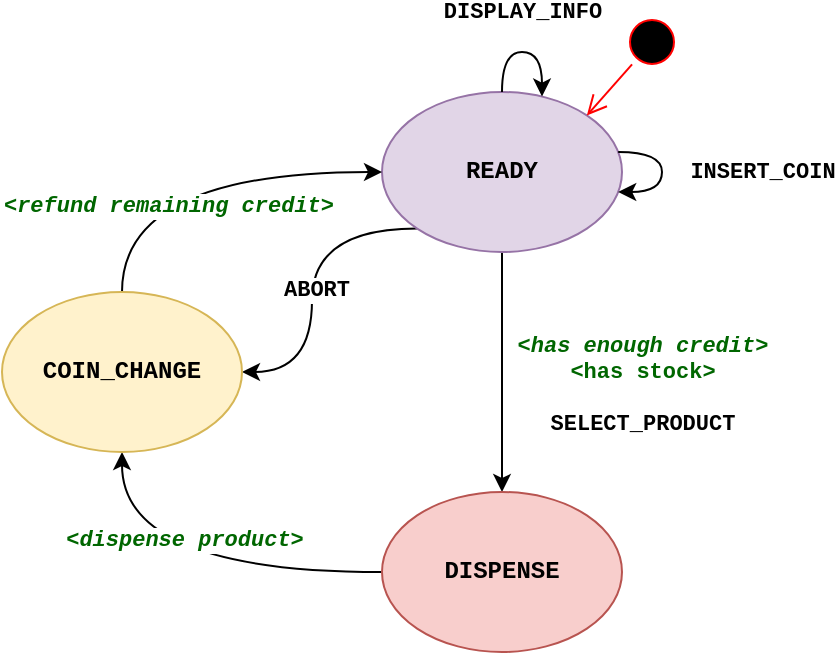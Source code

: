 <mxfile version="14.9.6" type="github">
  <diagram id="WFATCNAS0iAnTa2yJcev" name="Page-1">
    <mxGraphModel dx="1303" dy="745" grid="1" gridSize="10" guides="1" tooltips="1" connect="1" arrows="1" fold="1" page="1" pageScale="1" pageWidth="850" pageHeight="1100" math="0" shadow="0">
      <root>
        <mxCell id="0" />
        <mxCell id="1" parent="0" />
        <mxCell id="aMHmT6fL4BXiZEAyDJnp-14" style="edgeStyle=orthogonalEdgeStyle;curved=1;rounded=0;orthogonalLoop=1;jettySize=auto;html=1;fontFamily=Courier New;" parent="1" source="aMHmT6fL4BXiZEAyDJnp-1" target="aMHmT6fL4BXiZEAyDJnp-2" edge="1">
          <mxGeometry relative="1" as="geometry">
            <Array as="points">
              <mxPoint x="340" y="440" />
              <mxPoint x="340" y="440" />
            </Array>
          </mxGeometry>
        </mxCell>
        <mxCell id="aMHmT6fL4BXiZEAyDJnp-15" value="&lt;div&gt;&lt;font color=&quot;#97D077&quot;&gt;&lt;br&gt;&lt;/font&gt;&lt;div&gt;&lt;font color=&quot;#006600&quot;&gt;&lt;b&gt;&amp;lt;&lt;i&gt;has enough credit&lt;/i&gt;&amp;gt;&lt;br&gt;&lt;/b&gt;&lt;/font&gt;&lt;/div&gt;&lt;div&gt;&lt;font color=&quot;#006600&quot;&gt;&lt;b&gt;&amp;lt;has stock&amp;gt;&lt;/b&gt;&lt;/font&gt;&lt;br&gt;&lt;/div&gt;&lt;/div&gt;&lt;div&gt;&lt;b&gt;&lt;br&gt;&lt;/b&gt;&lt;/div&gt;&lt;div&gt;&lt;b&gt;SELECT_PRODUCT&lt;/b&gt;&lt;/div&gt;" style="edgeLabel;html=1;align=center;verticalAlign=middle;resizable=0;points=[];fontFamily=Courier New;" parent="aMHmT6fL4BXiZEAyDJnp-14" vertex="1" connectable="0">
          <mxGeometry x="-0.167" y="-2" relative="1" as="geometry">
            <mxPoint x="72" y="10" as="offset" />
          </mxGeometry>
        </mxCell>
        <mxCell id="aMHmT6fL4BXiZEAyDJnp-19" style="edgeStyle=orthogonalEdgeStyle;curved=1;rounded=0;orthogonalLoop=1;jettySize=auto;html=1;entryX=1;entryY=0.5;entryDx=0;entryDy=0;fontFamily=Courier New;exitX=0;exitY=1;exitDx=0;exitDy=0;" parent="1" source="aMHmT6fL4BXiZEAyDJnp-1" target="aMHmT6fL4BXiZEAyDJnp-16" edge="1">
          <mxGeometry relative="1" as="geometry" />
        </mxCell>
        <mxCell id="aMHmT6fL4BXiZEAyDJnp-20" value="&lt;b&gt;ABORT&lt;/b&gt;" style="edgeLabel;html=1;align=center;verticalAlign=middle;resizable=0;points=[];fontFamily=Courier New;" parent="aMHmT6fL4BXiZEAyDJnp-19" vertex="1" connectable="0">
          <mxGeometry x="-0.165" y="2" relative="1" as="geometry">
            <mxPoint y="17" as="offset" />
          </mxGeometry>
        </mxCell>
        <mxCell id="aMHmT6fL4BXiZEAyDJnp-1" value="READY" style="ellipse;whiteSpace=wrap;html=1;fontFamily=Courier New;fontStyle=1;fillColor=#e1d5e7;strokeColor=#9673a6;" parent="1" vertex="1">
          <mxGeometry x="280" y="300" width="120" height="80" as="geometry" />
        </mxCell>
        <mxCell id="aMHmT6fL4BXiZEAyDJnp-17" style="edgeStyle=orthogonalEdgeStyle;curved=1;rounded=0;orthogonalLoop=1;jettySize=auto;html=1;fontFamily=Courier New;" parent="1" source="aMHmT6fL4BXiZEAyDJnp-2" target="aMHmT6fL4BXiZEAyDJnp-16" edge="1">
          <mxGeometry relative="1" as="geometry" />
        </mxCell>
        <mxCell id="XeYW2qoOJTndvx2kitqR-1" value="&lt;font color=&quot;#006600&quot;&gt;&amp;lt;dispense product&amp;gt;&lt;/font&gt;" style="edgeLabel;html=1;align=center;verticalAlign=middle;resizable=0;points=[];fontFamily=Courier New;fontStyle=3" vertex="1" connectable="0" parent="aMHmT6fL4BXiZEAyDJnp-17">
          <mxGeometry x="0.042" y="-16" relative="1" as="geometry">
            <mxPoint as="offset" />
          </mxGeometry>
        </mxCell>
        <mxCell id="aMHmT6fL4BXiZEAyDJnp-2" value="DISPENSE" style="ellipse;whiteSpace=wrap;html=1;fontFamily=Courier New;fontStyle=1;fillColor=#f8cecc;strokeColor=#b85450;" parent="1" vertex="1">
          <mxGeometry x="280" y="500" width="120" height="80" as="geometry" />
        </mxCell>
        <mxCell id="aMHmT6fL4BXiZEAyDJnp-4" style="edgeStyle=orthogonalEdgeStyle;rounded=0;orthogonalLoop=1;jettySize=auto;html=1;fontFamily=Courier New;curved=1;elbow=vertical;" parent="1" source="aMHmT6fL4BXiZEAyDJnp-1" target="aMHmT6fL4BXiZEAyDJnp-1" edge="1">
          <mxGeometry relative="1" as="geometry" />
        </mxCell>
        <mxCell id="aMHmT6fL4BXiZEAyDJnp-5" value="INSERT_COIN" style="edgeLabel;html=1;align=center;verticalAlign=middle;resizable=0;points=[];fontFamily=Courier New;fontStyle=1" parent="aMHmT6fL4BXiZEAyDJnp-4" vertex="1" connectable="0">
          <mxGeometry x="0.47" y="1" relative="1" as="geometry">
            <mxPoint x="55" y="-11" as="offset" />
          </mxGeometry>
        </mxCell>
        <mxCell id="aMHmT6fL4BXiZEAyDJnp-18" style="edgeStyle=orthogonalEdgeStyle;curved=1;rounded=0;orthogonalLoop=1;jettySize=auto;html=1;entryX=0;entryY=0.5;entryDx=0;entryDy=0;fontFamily=Courier New;" parent="1" source="aMHmT6fL4BXiZEAyDJnp-16" target="aMHmT6fL4BXiZEAyDJnp-1" edge="1">
          <mxGeometry relative="1" as="geometry">
            <Array as="points">
              <mxPoint x="150" y="340" />
            </Array>
          </mxGeometry>
        </mxCell>
        <mxCell id="XeYW2qoOJTndvx2kitqR-2" value="&lt;font color=&quot;#006600&quot;&gt;&amp;lt;refund remaining credit&amp;gt;&lt;/font&gt;" style="edgeLabel;html=1;align=center;verticalAlign=middle;resizable=0;points=[];fontStyle=3;fontFamily=Courier New;" vertex="1" connectable="0" parent="aMHmT6fL4BXiZEAyDJnp-18">
          <mxGeometry x="-0.126" y="-17" relative="1" as="geometry">
            <mxPoint as="offset" />
          </mxGeometry>
        </mxCell>
        <mxCell id="aMHmT6fL4BXiZEAyDJnp-16" value="COIN_CHANGE" style="ellipse;whiteSpace=wrap;html=1;fontFamily=Courier New;fontStyle=1;fillColor=#fff2cc;strokeColor=#d6b656;" parent="1" vertex="1">
          <mxGeometry x="90" y="400" width="120" height="80" as="geometry" />
        </mxCell>
        <mxCell id="aMHmT6fL4BXiZEAyDJnp-23" style="edgeStyle=orthogonalEdgeStyle;curved=1;rounded=0;orthogonalLoop=1;jettySize=auto;html=1;exitX=0.5;exitY=0;exitDx=0;exitDy=0;fontFamily=Courier New;" parent="1" source="aMHmT6fL4BXiZEAyDJnp-1" target="aMHmT6fL4BXiZEAyDJnp-1" edge="1">
          <mxGeometry relative="1" as="geometry">
            <Array as="points">
              <mxPoint x="340" y="280" />
              <mxPoint x="360" y="280" />
            </Array>
          </mxGeometry>
        </mxCell>
        <mxCell id="aMHmT6fL4BXiZEAyDJnp-24" value="&lt;b&gt;DISPLAY_INFO&lt;/b&gt;" style="edgeLabel;html=1;align=center;verticalAlign=middle;resizable=0;points=[];fontFamily=Courier New;" parent="aMHmT6fL4BXiZEAyDJnp-23" vertex="1" connectable="0">
          <mxGeometry x="0.06" y="1" relative="1" as="geometry">
            <mxPoint x="-3" y="-19" as="offset" />
          </mxGeometry>
        </mxCell>
        <mxCell id="XeYW2qoOJTndvx2kitqR-3" value="" style="ellipse;html=1;shape=startState;fillColor=#000000;strokeColor=#ff0000;fontFamily=Courier New;" vertex="1" parent="1">
          <mxGeometry x="400" y="260" width="30" height="30" as="geometry" />
        </mxCell>
        <mxCell id="XeYW2qoOJTndvx2kitqR-4" value="" style="html=1;verticalAlign=bottom;endArrow=open;endSize=8;strokeColor=#ff0000;fontFamily=Courier New;entryX=1;entryY=0;entryDx=0;entryDy=0;" edge="1" source="XeYW2qoOJTndvx2kitqR-3" parent="1" target="aMHmT6fL4BXiZEAyDJnp-1">
          <mxGeometry relative="1" as="geometry">
            <mxPoint x="395" y="210" as="targetPoint" />
          </mxGeometry>
        </mxCell>
      </root>
    </mxGraphModel>
  </diagram>
</mxfile>
